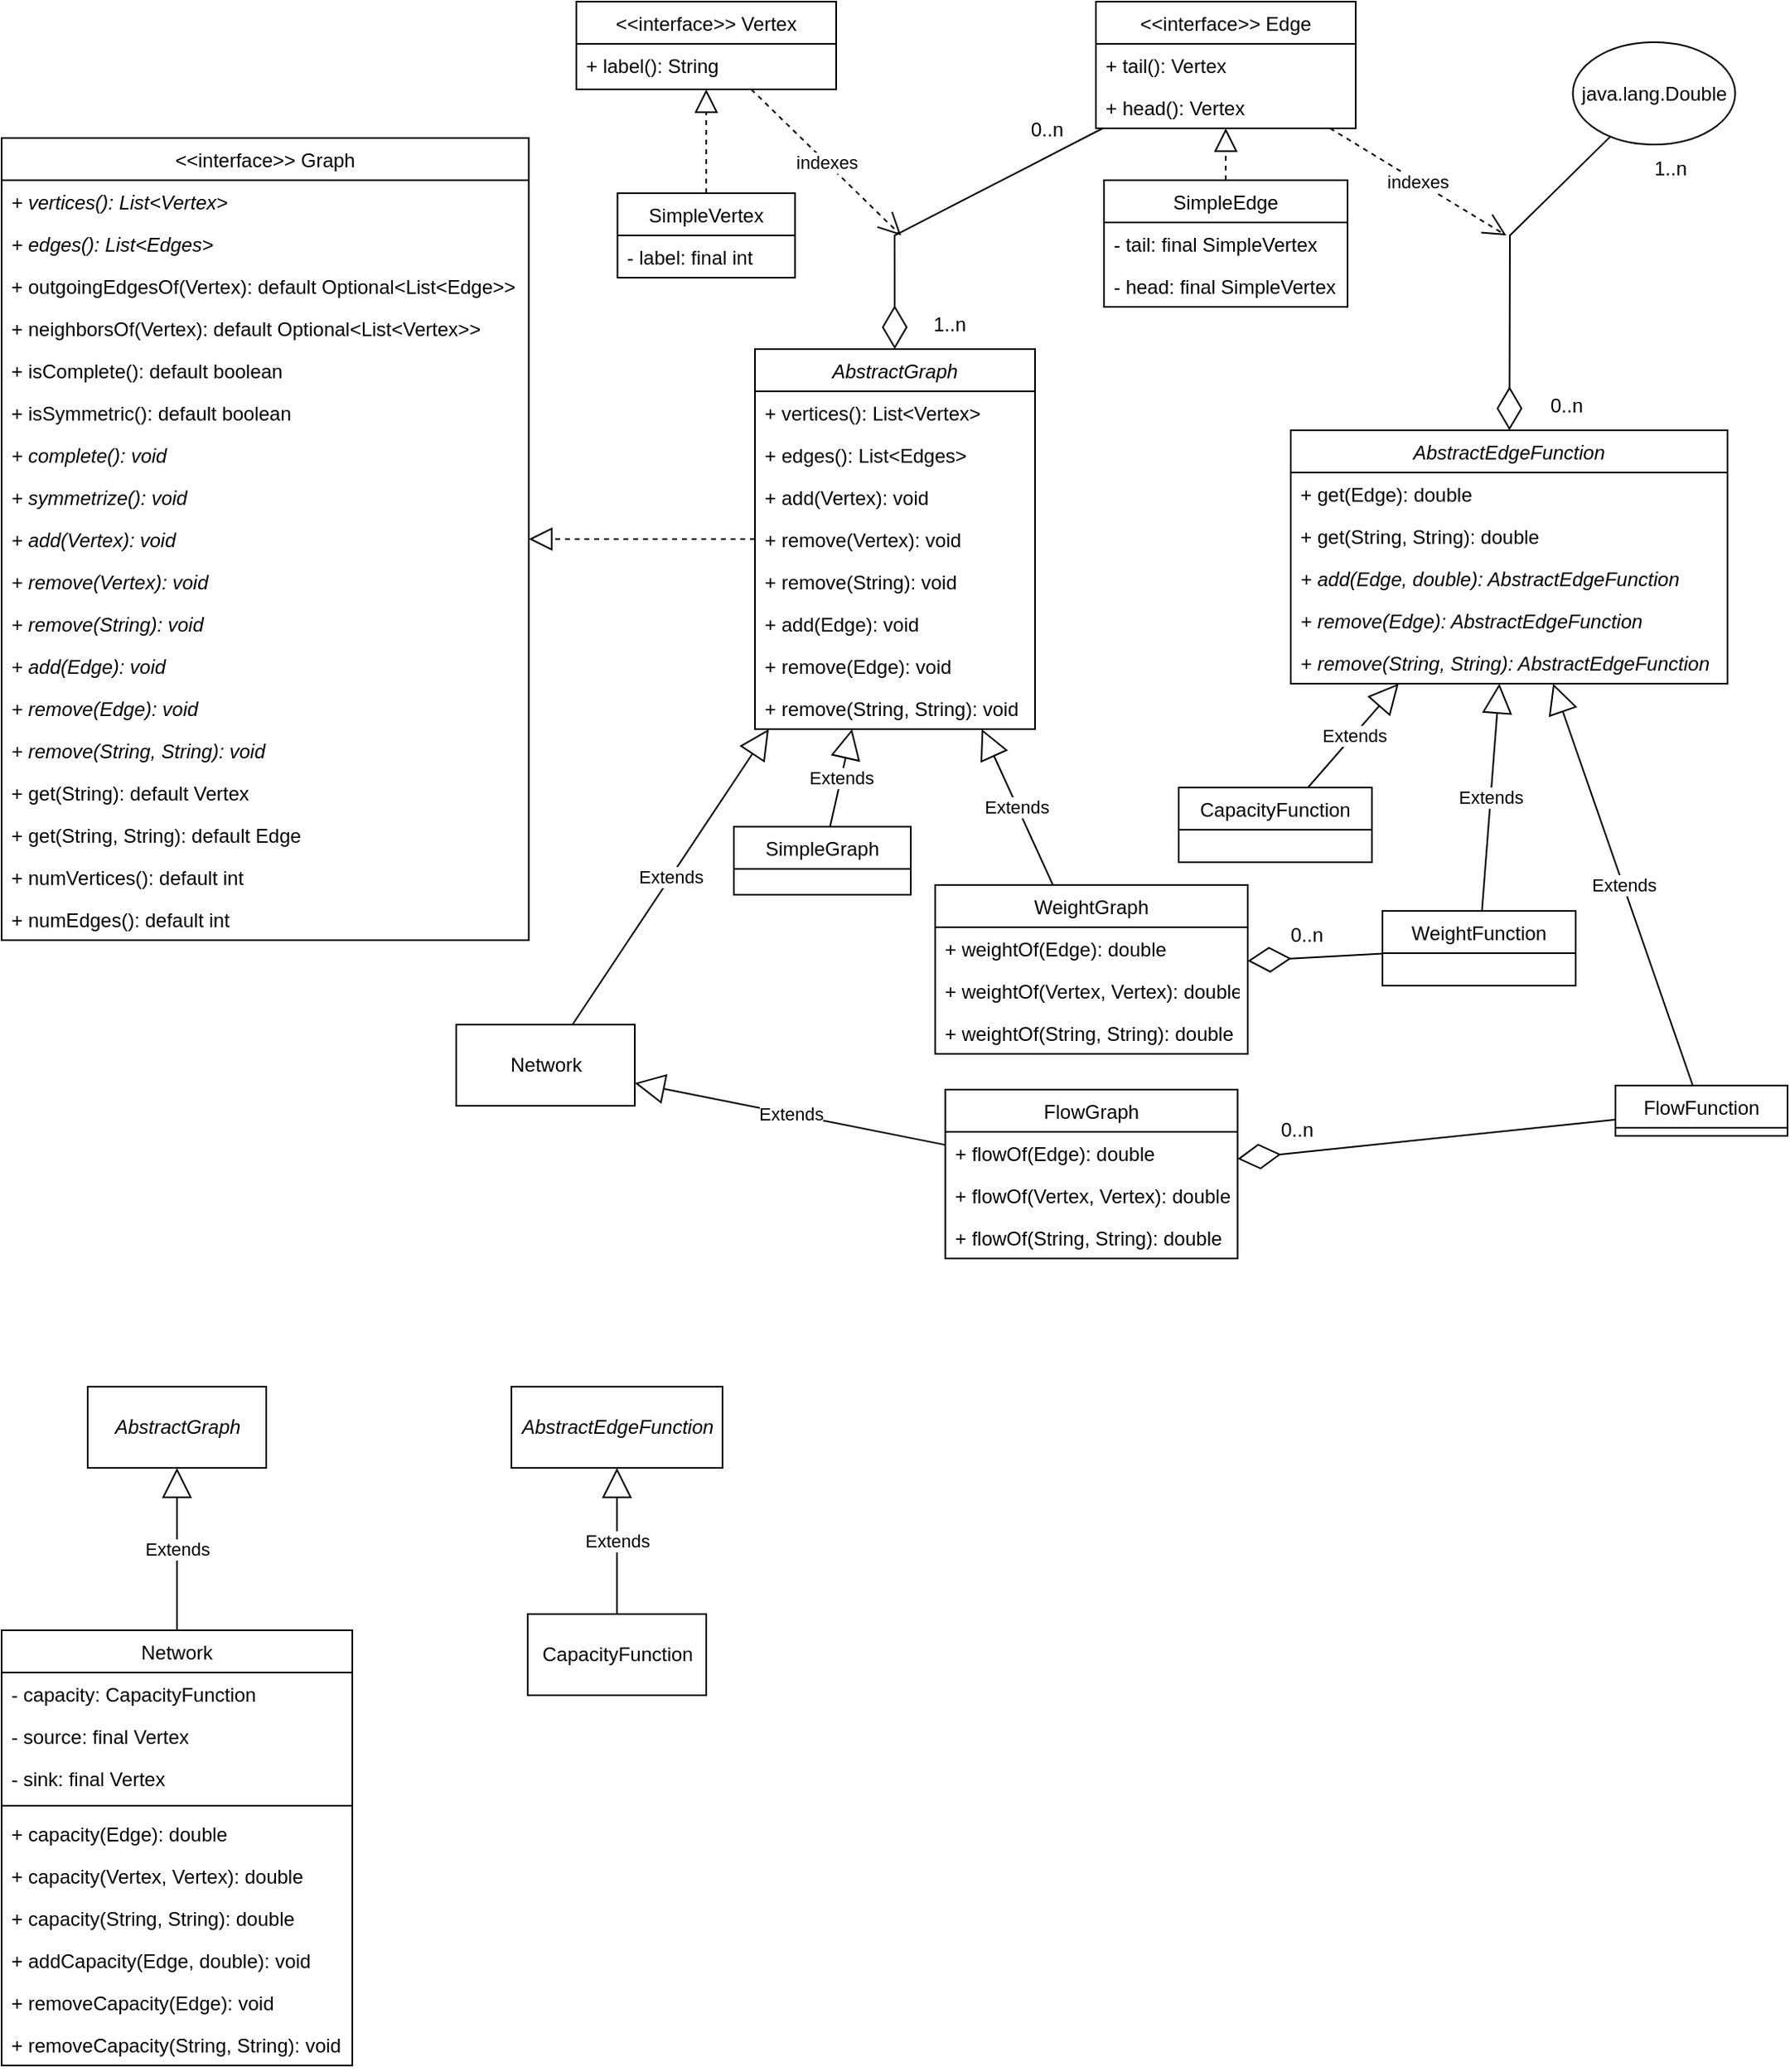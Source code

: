 <mxfile version="20.8.16" type="device"><diagram id="C5RBs43oDa-KdzZeNtuy" name="Page-1"><mxGraphModel dx="2603" dy="775" grid="1" gridSize="10" guides="1" tooltips="1" connect="1" arrows="1" fold="1" page="1" pageScale="1" pageWidth="1169" pageHeight="827" math="0" shadow="0"><root><mxCell id="WIyWlLk6GJQsqaUBKTNV-0"/><mxCell id="WIyWlLk6GJQsqaUBKTNV-1" parent="WIyWlLk6GJQsqaUBKTNV-0"/><mxCell id="zkfFHV4jXpPFQw0GAbJ--0" value="&lt;&lt;interface&gt;&gt; Vertex" style="swimlane;fontStyle=0;align=center;verticalAlign=top;childLayout=stackLayout;horizontal=1;startSize=26;horizontalStack=0;resizeParent=1;resizeLast=0;collapsible=1;marginBottom=0;rounded=0;shadow=0;strokeWidth=1;" parent="WIyWlLk6GJQsqaUBKTNV-1" vertex="1"><mxGeometry x="-776" y="27" width="160" height="54" as="geometry"><mxRectangle x="230" y="140" width="160" height="26" as="alternateBounds"/></mxGeometry></mxCell><mxCell id="kI13VqA86CW5CK7I-sA0-12" value="+ label(): String" style="text;strokeColor=none;fillColor=none;align=left;verticalAlign=top;spacingLeft=4;spacingRight=4;overflow=hidden;rotatable=0;points=[[0,0.5],[1,0.5]];portConstraint=eastwest;" parent="zkfFHV4jXpPFQw0GAbJ--0" vertex="1"><mxGeometry y="26" width="160" height="26" as="geometry"/></mxCell><mxCell id="hWi2M0GLFlT2AFj6wikc-2" value="&lt;&lt;interface&gt;&gt; Edge" style="swimlane;fontStyle=0;align=center;verticalAlign=top;childLayout=stackLayout;horizontal=1;startSize=26;horizontalStack=0;resizeParent=1;resizeLast=0;collapsible=1;marginBottom=0;rounded=0;shadow=0;strokeWidth=1;" parent="WIyWlLk6GJQsqaUBKTNV-1" vertex="1"><mxGeometry x="-456" y="27" width="160" height="78" as="geometry"><mxRectangle x="230" y="140" width="160" height="26" as="alternateBounds"/></mxGeometry></mxCell><mxCell id="hWi2M0GLFlT2AFj6wikc-13" value="indexes" style="endArrow=open;endSize=12;dashed=1;html=1;rounded=0;" parent="hWi2M0GLFlT2AFj6wikc-2" source="zkfFHV4jXpPFQw0GAbJ--0" edge="1"><mxGeometry width="160" relative="1" as="geometry"><mxPoint x="-270" y="150" as="sourcePoint"/><mxPoint x="-120" y="144" as="targetPoint"/></mxGeometry></mxCell><mxCell id="kI13VqA86CW5CK7I-sA0-2" value="+ tail(): Vertex" style="text;strokeColor=none;fillColor=none;align=left;verticalAlign=top;spacingLeft=4;spacingRight=4;overflow=hidden;rotatable=0;points=[[0,0.5],[1,0.5]];portConstraint=eastwest;" parent="hWi2M0GLFlT2AFj6wikc-2" vertex="1"><mxGeometry y="26" width="160" height="26" as="geometry"/></mxCell><mxCell id="kI13VqA86CW5CK7I-sA0-16" value="+ head(): Vertex" style="text;strokeColor=none;fillColor=none;align=left;verticalAlign=top;spacingLeft=4;spacingRight=4;overflow=hidden;rotatable=0;points=[[0,0.5],[1,0.5]];portConstraint=eastwest;" parent="hWi2M0GLFlT2AFj6wikc-2" vertex="1"><mxGeometry y="52" width="160" height="26" as="geometry"/></mxCell><mxCell id="hWi2M0GLFlT2AFj6wikc-8" value="&lt;&lt;interface&gt;&gt; Graph" style="swimlane;fontStyle=0;align=center;verticalAlign=top;childLayout=stackLayout;horizontal=1;startSize=26;horizontalStack=0;resizeParent=1;resizeLast=0;collapsible=1;marginBottom=0;rounded=0;shadow=0;strokeWidth=1;" parent="WIyWlLk6GJQsqaUBKTNV-1" vertex="1"><mxGeometry x="-1130" y="111" width="324.69" height="494" as="geometry"><mxRectangle x="230" y="140" width="160" height="26" as="alternateBounds"/></mxGeometry></mxCell><mxCell id="hWi2M0GLFlT2AFj6wikc-9" value="+ vertices(): List&lt;Vertex&gt;" style="text;strokeColor=none;fillColor=none;align=left;verticalAlign=top;spacingLeft=4;spacingRight=4;overflow=hidden;rotatable=0;points=[[0,0.5],[1,0.5]];portConstraint=eastwest;fontStyle=2" parent="hWi2M0GLFlT2AFj6wikc-8" vertex="1"><mxGeometry y="26" width="324.69" height="26" as="geometry"/></mxCell><mxCell id="hWi2M0GLFlT2AFj6wikc-10" value="+ edges(): List&lt;Edges&gt;" style="text;strokeColor=none;fillColor=none;align=left;verticalAlign=top;spacingLeft=4;spacingRight=4;overflow=hidden;rotatable=0;points=[[0,0.5],[1,0.5]];portConstraint=eastwest;fontStyle=2" parent="hWi2M0GLFlT2AFj6wikc-8" vertex="1"><mxGeometry y="52" width="324.69" height="26" as="geometry"/></mxCell><mxCell id="hWi2M0GLFlT2AFj6wikc-15" value="+ outgoingEdgesOf(Vertex): default Optional&lt;List&lt;Edge&gt;&gt;" style="text;strokeColor=none;fillColor=none;align=left;verticalAlign=top;spacingLeft=4;spacingRight=4;overflow=hidden;rotatable=0;points=[[0,0.5],[1,0.5]];portConstraint=eastwest;" parent="hWi2M0GLFlT2AFj6wikc-8" vertex="1"><mxGeometry y="78" width="324.69" height="26" as="geometry"/></mxCell><mxCell id="hWi2M0GLFlT2AFj6wikc-16" value="+ neighborsOf(Vertex): default Optional&lt;List&lt;Vertex&gt;&gt;" style="text;strokeColor=none;fillColor=none;align=left;verticalAlign=top;spacingLeft=4;spacingRight=4;overflow=hidden;rotatable=0;points=[[0,0.5],[1,0.5]];portConstraint=eastwest;" parent="hWi2M0GLFlT2AFj6wikc-8" vertex="1"><mxGeometry y="104" width="324.69" height="26" as="geometry"/></mxCell><mxCell id="hWi2M0GLFlT2AFj6wikc-24" value="+ isComplete(): default boolean" style="text;strokeColor=none;fillColor=none;align=left;verticalAlign=top;spacingLeft=4;spacingRight=4;overflow=hidden;rotatable=0;points=[[0,0.5],[1,0.5]];portConstraint=eastwest;" parent="hWi2M0GLFlT2AFj6wikc-8" vertex="1"><mxGeometry y="130" width="324.69" height="26" as="geometry"/></mxCell><mxCell id="tO-_rC8kdBEhRHicQXPA-21" value="+ isSymmetric(): default boolean" style="text;strokeColor=none;fillColor=none;align=left;verticalAlign=top;spacingLeft=4;spacingRight=4;overflow=hidden;rotatable=0;points=[[0,0.5],[1,0.5]];portConstraint=eastwest;" parent="hWi2M0GLFlT2AFj6wikc-8" vertex="1"><mxGeometry y="156" width="324.69" height="26" as="geometry"/></mxCell><mxCell id="hWi2M0GLFlT2AFj6wikc-23" value="+ complete(): void" style="text;strokeColor=none;fillColor=none;align=left;verticalAlign=top;spacingLeft=4;spacingRight=4;overflow=hidden;rotatable=0;points=[[0,0.5],[1,0.5]];portConstraint=eastwest;fontStyle=2" parent="hWi2M0GLFlT2AFj6wikc-8" vertex="1"><mxGeometry y="182" width="324.69" height="26" as="geometry"/></mxCell><mxCell id="tO-_rC8kdBEhRHicQXPA-22" value="+ symmetrize(): void" style="text;strokeColor=none;fillColor=none;align=left;verticalAlign=top;spacingLeft=4;spacingRight=4;overflow=hidden;rotatable=0;points=[[0,0.5],[1,0.5]];portConstraint=eastwest;fontStyle=2" parent="hWi2M0GLFlT2AFj6wikc-8" vertex="1"><mxGeometry y="208" width="324.69" height="26" as="geometry"/></mxCell><mxCell id="hWi2M0GLFlT2AFj6wikc-37" value="+ add(Vertex): void" style="text;strokeColor=none;fillColor=none;align=left;verticalAlign=top;spacingLeft=4;spacingRight=4;overflow=hidden;rotatable=0;points=[[0,0.5],[1,0.5]];portConstraint=eastwest;fontStyle=2" parent="hWi2M0GLFlT2AFj6wikc-8" vertex="1"><mxGeometry y="234" width="324.69" height="26" as="geometry"/></mxCell><mxCell id="hWi2M0GLFlT2AFj6wikc-39" value="+ remove(Vertex): void" style="text;strokeColor=none;fillColor=none;align=left;verticalAlign=top;spacingLeft=4;spacingRight=4;overflow=hidden;rotatable=0;points=[[0,0.5],[1,0.5]];portConstraint=eastwest;fontStyle=2" parent="hWi2M0GLFlT2AFj6wikc-8" vertex="1"><mxGeometry y="260" width="324.69" height="26" as="geometry"/></mxCell><mxCell id="kI13VqA86CW5CK7I-sA0-39" value="+ remove(String): void" style="text;strokeColor=none;fillColor=none;align=left;verticalAlign=top;spacingLeft=4;spacingRight=4;overflow=hidden;rotatable=0;points=[[0,0.5],[1,0.5]];portConstraint=eastwest;fontStyle=2" parent="hWi2M0GLFlT2AFj6wikc-8" vertex="1"><mxGeometry y="286" width="324.69" height="26" as="geometry"/></mxCell><mxCell id="hWi2M0GLFlT2AFj6wikc-38" value="+ add(Edge): void" style="text;strokeColor=none;fillColor=none;align=left;verticalAlign=top;spacingLeft=4;spacingRight=4;overflow=hidden;rotatable=0;points=[[0,0.5],[1,0.5]];portConstraint=eastwest;fontStyle=2" parent="hWi2M0GLFlT2AFj6wikc-8" vertex="1"><mxGeometry y="312" width="324.69" height="26" as="geometry"/></mxCell><mxCell id="hWi2M0GLFlT2AFj6wikc-51" value="+ remove(Edge): void" style="text;strokeColor=none;fillColor=none;align=left;verticalAlign=top;spacingLeft=4;spacingRight=4;overflow=hidden;rotatable=0;points=[[0,0.5],[1,0.5]];portConstraint=eastwest;fontStyle=2" parent="hWi2M0GLFlT2AFj6wikc-8" vertex="1"><mxGeometry y="338" width="324.69" height="26" as="geometry"/></mxCell><mxCell id="yAFqWrJd3EjlcC_c0QR1-1" value="+ remove(String, String): void" style="text;strokeColor=none;fillColor=none;align=left;verticalAlign=top;spacingLeft=4;spacingRight=4;overflow=hidden;rotatable=0;points=[[0,0.5],[1,0.5]];portConstraint=eastwest;fontStyle=2" parent="hWi2M0GLFlT2AFj6wikc-8" vertex="1"><mxGeometry y="364" width="324.69" height="26" as="geometry"/></mxCell><mxCell id="kI13VqA86CW5CK7I-sA0-48" value="+ get(String): default Vertex" style="text;strokeColor=none;fillColor=none;align=left;verticalAlign=top;spacingLeft=4;spacingRight=4;overflow=hidden;rotatable=0;points=[[0,0.5],[1,0.5]];portConstraint=eastwest;" parent="hWi2M0GLFlT2AFj6wikc-8" vertex="1"><mxGeometry y="390" width="324.69" height="26" as="geometry"/></mxCell><mxCell id="kI13VqA86CW5CK7I-sA0-49" value="+ get(String, String): default Edge" style="text;strokeColor=none;fillColor=none;align=left;verticalAlign=top;spacingLeft=4;spacingRight=4;overflow=hidden;rotatable=0;points=[[0,0.5],[1,0.5]];portConstraint=eastwest;" parent="hWi2M0GLFlT2AFj6wikc-8" vertex="1"><mxGeometry y="416" width="324.69" height="26" as="geometry"/></mxCell><mxCell id="9sipqG7vKDuGbPNpbJb6-0" value="+ numVertices(): default int" style="text;strokeColor=none;fillColor=none;align=left;verticalAlign=top;spacingLeft=4;spacingRight=4;overflow=hidden;rotatable=0;points=[[0,0.5],[1,0.5]];portConstraint=eastwest;" parent="hWi2M0GLFlT2AFj6wikc-8" vertex="1"><mxGeometry y="442" width="324.69" height="26" as="geometry"/></mxCell><mxCell id="9sipqG7vKDuGbPNpbJb6-1" value="+ numEdges(): default int" style="text;strokeColor=none;fillColor=none;align=left;verticalAlign=top;spacingLeft=4;spacingRight=4;overflow=hidden;rotatable=0;points=[[0,0.5],[1,0.5]];portConstraint=eastwest;" parent="hWi2M0GLFlT2AFj6wikc-8" vertex="1"><mxGeometry y="468" width="324.69" height="26" as="geometry"/></mxCell><mxCell id="hWi2M0GLFlT2AFj6wikc-14" value="0..n" style="text;html=1;strokeColor=none;fillColor=none;align=center;verticalAlign=middle;whiteSpace=wrap;rounded=0;" parent="WIyWlLk6GJQsqaUBKTNV-1" vertex="1"><mxGeometry x="-516" y="91" width="60" height="30" as="geometry"/></mxCell><mxCell id="hWi2M0GLFlT2AFj6wikc-17" value="WeightGraph" style="swimlane;fontStyle=0;align=center;verticalAlign=top;childLayout=stackLayout;horizontal=1;startSize=26;horizontalStack=0;resizeParent=1;resizeLast=0;collapsible=1;marginBottom=0;rounded=0;shadow=0;strokeWidth=1;" parent="WIyWlLk6GJQsqaUBKTNV-1" vertex="1"><mxGeometry x="-555" y="571.0" width="192.5" height="104" as="geometry"><mxRectangle x="230" y="140" width="160" height="26" as="alternateBounds"/></mxGeometry></mxCell><mxCell id="9EwO6di_V-0iGWa1e_iq-3" value="+ weightOf(Edge): double" style="text;strokeColor=none;fillColor=none;align=left;verticalAlign=top;spacingLeft=4;spacingRight=4;overflow=hidden;rotatable=0;points=[[0,0.5],[1,0.5]];portConstraint=eastwest;" parent="hWi2M0GLFlT2AFj6wikc-17" vertex="1"><mxGeometry y="26" width="192.5" height="26" as="geometry"/></mxCell><mxCell id="hWi2M0GLFlT2AFj6wikc-55" value="+ weightOf(Vertex, Vertex): double" style="text;strokeColor=none;fillColor=none;align=left;verticalAlign=top;spacingLeft=4;spacingRight=4;overflow=hidden;rotatable=0;points=[[0,0.5],[1,0.5]];portConstraint=eastwest;" parent="hWi2M0GLFlT2AFj6wikc-17" vertex="1"><mxGeometry y="52" width="192.5" height="26" as="geometry"/></mxCell><mxCell id="kI13VqA86CW5CK7I-sA0-38" value="+ weightOf(String, String): double" style="text;strokeColor=none;fillColor=none;align=left;verticalAlign=top;spacingLeft=4;spacingRight=4;overflow=hidden;rotatable=0;points=[[0,0.5],[1,0.5]];portConstraint=eastwest;" parent="hWi2M0GLFlT2AFj6wikc-17" vertex="1"><mxGeometry y="78" width="192.5" height="26" as="geometry"/></mxCell><mxCell id="hWi2M0GLFlT2AFj6wikc-26" value="Extends" style="endArrow=block;endSize=16;endFill=0;html=1;rounded=0;" parent="WIyWlLk6GJQsqaUBKTNV-1" source="hWi2M0GLFlT2AFj6wikc-17" target="kI13VqA86CW5CK7I-sA0-23" edge="1"><mxGeometry width="160" relative="1" as="geometry"><mxPoint x="-585" y="418.5" as="sourcePoint"/><mxPoint x="-425" y="418.5" as="targetPoint"/></mxGeometry></mxCell><mxCell id="hWi2M0GLFlT2AFj6wikc-62" value="FlowGraph" style="swimlane;fontStyle=0;align=center;verticalAlign=top;childLayout=stackLayout;horizontal=1;startSize=26;horizontalStack=0;resizeParent=1;resizeLast=0;collapsible=1;marginBottom=0;rounded=0;shadow=0;strokeWidth=1;" parent="WIyWlLk6GJQsqaUBKTNV-1" vertex="1"><mxGeometry x="-548.75" y="697" width="180" height="104" as="geometry"><mxRectangle x="230" y="140" width="160" height="26" as="alternateBounds"/></mxGeometry></mxCell><mxCell id="hWi2M0GLFlT2AFj6wikc-63" value="+ flowOf(Edge): double" style="text;strokeColor=none;fillColor=none;align=left;verticalAlign=top;spacingLeft=4;spacingRight=4;overflow=hidden;rotatable=0;points=[[0,0.5],[1,0.5]];portConstraint=eastwest;" parent="hWi2M0GLFlT2AFj6wikc-62" vertex="1"><mxGeometry y="26" width="180" height="26" as="geometry"/></mxCell><mxCell id="9EwO6di_V-0iGWa1e_iq-4" value="+ flowOf(Vertex, Vertex): double" style="text;strokeColor=none;fillColor=none;align=left;verticalAlign=top;spacingLeft=4;spacingRight=4;overflow=hidden;rotatable=0;points=[[0,0.5],[1,0.5]];portConstraint=eastwest;" parent="hWi2M0GLFlT2AFj6wikc-62" vertex="1"><mxGeometry y="52" width="180" height="26" as="geometry"/></mxCell><mxCell id="kI13VqA86CW5CK7I-sA0-41" value="+ flowOf(String, String): double" style="text;strokeColor=none;fillColor=none;align=left;verticalAlign=top;spacingLeft=4;spacingRight=4;overflow=hidden;rotatable=0;points=[[0,0.5],[1,0.5]];portConstraint=eastwest;" parent="hWi2M0GLFlT2AFj6wikc-62" vertex="1"><mxGeometry y="78" width="180" height="26" as="geometry"/></mxCell><mxCell id="hWi2M0GLFlT2AFj6wikc-64" value="Extends" style="endArrow=block;endSize=16;endFill=0;html=1;rounded=0;" parent="WIyWlLk6GJQsqaUBKTNV-1" source="hWi2M0GLFlT2AFj6wikc-62" target="98jVWttN55zkW6cCKuhz-19" edge="1"><mxGeometry width="160" relative="1" as="geometry"><mxPoint x="-585" y="535.5" as="sourcePoint"/><mxPoint x="-721" y="729.693" as="targetPoint"/></mxGeometry></mxCell><mxCell id="tO-_rC8kdBEhRHicQXPA-2" value="WeightFunction" style="swimlane;fontStyle=0;align=center;verticalAlign=top;childLayout=stackLayout;horizontal=1;startSize=26;horizontalStack=0;resizeParent=1;resizeLast=0;collapsible=1;marginBottom=0;rounded=0;shadow=0;strokeWidth=1;" parent="WIyWlLk6GJQsqaUBKTNV-1" vertex="1"><mxGeometry x="-279.5" y="587.0" width="119" height="46" as="geometry"><mxRectangle x="230" y="140" width="160" height="26" as="alternateBounds"/></mxGeometry></mxCell><mxCell id="tO-_rC8kdBEhRHicQXPA-4" value="FlowFunction" style="swimlane;fontStyle=0;align=center;verticalAlign=top;childLayout=stackLayout;horizontal=1;startSize=26;horizontalStack=0;resizeParent=1;resizeLast=0;collapsible=1;marginBottom=0;rounded=0;shadow=0;strokeWidth=1;" parent="WIyWlLk6GJQsqaUBKTNV-1" vertex="1"><mxGeometry x="-136" y="694.5" width="106" height="31" as="geometry"><mxRectangle x="230" y="140" width="160" height="26" as="alternateBounds"/></mxGeometry></mxCell><mxCell id="tO-_rC8kdBEhRHicQXPA-8" value="java.lang.Double" style="ellipse;whiteSpace=wrap;html=1;" parent="WIyWlLk6GJQsqaUBKTNV-1" vertex="1"><mxGeometry x="-162.25" y="52" width="100" height="63" as="geometry"/></mxCell><mxCell id="tO-_rC8kdBEhRHicQXPA-9" value="AbstractEdgeFunction" style="swimlane;fontStyle=2;align=center;verticalAlign=top;childLayout=stackLayout;horizontal=1;startSize=26;horizontalStack=0;resizeParent=1;resizeLast=0;collapsible=1;marginBottom=0;rounded=0;shadow=0;strokeWidth=1;" parent="WIyWlLk6GJQsqaUBKTNV-1" vertex="1"><mxGeometry x="-336" y="291" width="269" height="156" as="geometry"><mxRectangle x="660" y="360.5" width="160" height="26" as="alternateBounds"/></mxGeometry></mxCell><mxCell id="tO-_rC8kdBEhRHicQXPA-10" value="+ get(Edge): double" style="text;strokeColor=none;fillColor=none;align=left;verticalAlign=top;spacingLeft=4;spacingRight=4;overflow=hidden;rotatable=0;points=[[0,0.5],[1,0.5]];portConstraint=eastwest;" parent="tO-_rC8kdBEhRHicQXPA-9" vertex="1"><mxGeometry y="26" width="269" height="26" as="geometry"/></mxCell><mxCell id="tO-_rC8kdBEhRHicQXPA-16" value="+ get(String, String): double" style="text;strokeColor=none;fillColor=none;align=left;verticalAlign=top;spacingLeft=4;spacingRight=4;overflow=hidden;rotatable=0;points=[[0,0.5],[1,0.5]];portConstraint=eastwest;" parent="tO-_rC8kdBEhRHicQXPA-9" vertex="1"><mxGeometry y="52" width="269" height="26" as="geometry"/></mxCell><mxCell id="tO-_rC8kdBEhRHicQXPA-17" value="+ add(Edge, double): AbstractEdgeFunction" style="text;strokeColor=none;fillColor=none;align=left;verticalAlign=top;spacingLeft=4;spacingRight=4;overflow=hidden;rotatable=0;points=[[0,0.5],[1,0.5]];portConstraint=eastwest;fontStyle=2" parent="tO-_rC8kdBEhRHicQXPA-9" vertex="1"><mxGeometry y="78" width="269" height="26" as="geometry"/></mxCell><mxCell id="kI13VqA86CW5CK7I-sA0-50" value="+ remove(Edge): AbstractEdgeFunction" style="text;strokeColor=none;fillColor=none;align=left;verticalAlign=top;spacingLeft=4;spacingRight=4;overflow=hidden;rotatable=0;points=[[0,0.5],[1,0.5]];portConstraint=eastwest;fontStyle=2" parent="tO-_rC8kdBEhRHicQXPA-9" vertex="1"><mxGeometry y="104" width="269" height="26" as="geometry"/></mxCell><mxCell id="tO-_rC8kdBEhRHicQXPA-18" value="+ remove(String, String): AbstractEdgeFunction" style="text;strokeColor=none;fillColor=none;align=left;verticalAlign=top;spacingLeft=4;spacingRight=4;overflow=hidden;rotatable=0;points=[[0,0.5],[1,0.5]];portConstraint=eastwest;fontStyle=2" parent="tO-_rC8kdBEhRHicQXPA-9" vertex="1"><mxGeometry y="130" width="269" height="26" as="geometry"/></mxCell><mxCell id="tO-_rC8kdBEhRHicQXPA-11" value="Extends" style="endArrow=block;endSize=16;endFill=0;html=1;rounded=0;" parent="WIyWlLk6GJQsqaUBKTNV-1" source="tO-_rC8kdBEhRHicQXPA-2" target="tO-_rC8kdBEhRHicQXPA-9" edge="1"><mxGeometry width="160" relative="1" as="geometry"><mxPoint x="-585" y="569.5" as="sourcePoint"/><mxPoint x="-585" y="499.5" as="targetPoint"/></mxGeometry></mxCell><mxCell id="tO-_rC8kdBEhRHicQXPA-12" value="Extends" style="endArrow=block;endSize=16;endFill=0;html=1;rounded=0;" parent="WIyWlLk6GJQsqaUBKTNV-1" source="tO-_rC8kdBEhRHicQXPA-4" target="tO-_rC8kdBEhRHicQXPA-9" edge="1"><mxGeometry width="160" relative="1" as="geometry"><mxPoint x="-77.857" y="295.5" as="sourcePoint"/><mxPoint x="67.857" y="210.5" as="targetPoint"/></mxGeometry></mxCell><mxCell id="tO-_rC8kdBEhRHicQXPA-14" value="indexes" style="endArrow=open;endSize=12;dashed=1;html=1;rounded=0;" parent="WIyWlLk6GJQsqaUBKTNV-1" source="hWi2M0GLFlT2AFj6wikc-2" edge="1"><mxGeometry width="160" relative="1" as="geometry"><mxPoint x="-771.353" y="105.5" as="sourcePoint"/><mxPoint x="-203.25" y="171" as="targetPoint"/></mxGeometry></mxCell><mxCell id="tO-_rC8kdBEhRHicQXPA-15" value="1..n" style="text;html=1;strokeColor=none;fillColor=none;align=center;verticalAlign=middle;whiteSpace=wrap;rounded=0;" parent="WIyWlLk6GJQsqaUBKTNV-1" vertex="1"><mxGeometry x="-132.25" y="115" width="60" height="30" as="geometry"/></mxCell><mxCell id="tO-_rC8kdBEhRHicQXPA-19" value="" style="endArrow=diamondThin;endFill=0;endSize=24;html=1;rounded=0;" parent="WIyWlLk6GJQsqaUBKTNV-1" source="tO-_rC8kdBEhRHicQXPA-2" target="hWi2M0GLFlT2AFj6wikc-17" edge="1"><mxGeometry width="160" relative="1" as="geometry"><mxPoint x="-355" y="533.5" as="sourcePoint"/><mxPoint x="-335" y="14.255" as="targetPoint"/></mxGeometry></mxCell><mxCell id="tO-_rC8kdBEhRHicQXPA-20" value="" style="endArrow=diamondThin;endFill=0;endSize=24;html=1;rounded=0;" parent="WIyWlLk6GJQsqaUBKTNV-1" source="tO-_rC8kdBEhRHicQXPA-4" target="hWi2M0GLFlT2AFj6wikc-62" edge="1"><mxGeometry width="160" relative="1" as="geometry"><mxPoint x="-235" y="549.18" as="sourcePoint"/><mxPoint x="-460" y="549.18" as="targetPoint"/></mxGeometry></mxCell><mxCell id="kI13VqA86CW5CK7I-sA0-0" value="SimpleVertex" style="swimlane;fontStyle=0;align=center;verticalAlign=top;childLayout=stackLayout;horizontal=1;startSize=26;horizontalStack=0;resizeParent=1;resizeLast=0;collapsible=1;marginBottom=0;rounded=0;shadow=0;strokeWidth=1;" parent="WIyWlLk6GJQsqaUBKTNV-1" vertex="1"><mxGeometry x="-750.69" y="145" width="109.38" height="52" as="geometry"><mxRectangle x="230" y="140" width="160" height="26" as="alternateBounds"/></mxGeometry></mxCell><mxCell id="kI13VqA86CW5CK7I-sA0-19" value="- label: final int" style="text;strokeColor=none;fillColor=none;align=left;verticalAlign=top;spacingLeft=4;spacingRight=4;overflow=hidden;rotatable=0;points=[[0,0.5],[1,0.5]];portConstraint=eastwest;" parent="kI13VqA86CW5CK7I-sA0-0" vertex="1"><mxGeometry y="26" width="109.38" height="26" as="geometry"/></mxCell><mxCell id="kI13VqA86CW5CK7I-sA0-10" value="SimpleEdge" style="swimlane;fontStyle=0;align=center;verticalAlign=top;childLayout=stackLayout;horizontal=1;startSize=26;horizontalStack=0;resizeParent=1;resizeLast=0;collapsible=1;marginBottom=0;rounded=0;shadow=0;strokeWidth=1;" parent="WIyWlLk6GJQsqaUBKTNV-1" vertex="1"><mxGeometry x="-451" y="137" width="150" height="78" as="geometry"><mxRectangle x="230" y="140" width="160" height="26" as="alternateBounds"/></mxGeometry></mxCell><mxCell id="kI13VqA86CW5CK7I-sA0-21" value="- tail: final SimpleVertex" style="text;strokeColor=none;fillColor=none;align=left;verticalAlign=top;spacingLeft=4;spacingRight=4;overflow=hidden;rotatable=0;points=[[0,0.5],[1,0.5]];portConstraint=eastwest;" parent="kI13VqA86CW5CK7I-sA0-10" vertex="1"><mxGeometry y="26" width="150" height="26" as="geometry"/></mxCell><mxCell id="kI13VqA86CW5CK7I-sA0-22" value="- head: final SimpleVertex" style="text;strokeColor=none;fillColor=none;align=left;verticalAlign=top;spacingLeft=4;spacingRight=4;overflow=hidden;rotatable=0;points=[[0,0.5],[1,0.5]];portConstraint=eastwest;" parent="kI13VqA86CW5CK7I-sA0-10" vertex="1"><mxGeometry y="52" width="150" height="26" as="geometry"/></mxCell><mxCell id="kI13VqA86CW5CK7I-sA0-18" value="" style="endArrow=block;dashed=1;endFill=0;endSize=12;html=1;rounded=0;" parent="WIyWlLk6GJQsqaUBKTNV-1" source="kI13VqA86CW5CK7I-sA0-0" target="zkfFHV4jXpPFQw0GAbJ--0" edge="1"><mxGeometry width="160" relative="1" as="geometry"><mxPoint x="-386" y="175" as="sourcePoint"/><mxPoint x="-336" y="175" as="targetPoint"/></mxGeometry></mxCell><mxCell id="kI13VqA86CW5CK7I-sA0-20" value="" style="endArrow=block;dashed=1;endFill=0;endSize=12;html=1;rounded=0;" parent="WIyWlLk6GJQsqaUBKTNV-1" source="kI13VqA86CW5CK7I-sA0-10" target="hWi2M0GLFlT2AFj6wikc-2" edge="1"><mxGeometry width="160" relative="1" as="geometry"><mxPoint x="-812.25" y="155" as="sourcePoint"/><mxPoint x="-812.25" y="91" as="targetPoint"/></mxGeometry></mxCell><mxCell id="kI13VqA86CW5CK7I-sA0-23" value="AbstractGraph" style="swimlane;fontStyle=2;align=center;verticalAlign=top;childLayout=stackLayout;horizontal=1;startSize=26;horizontalStack=0;resizeParent=1;resizeLast=0;collapsible=1;marginBottom=0;rounded=0;shadow=0;strokeWidth=1;" parent="WIyWlLk6GJQsqaUBKTNV-1" vertex="1"><mxGeometry x="-666" y="241" width="172.5" height="234" as="geometry"><mxRectangle x="230" y="140" width="160" height="26" as="alternateBounds"/></mxGeometry></mxCell><mxCell id="kI13VqA86CW5CK7I-sA0-24" value="+ vertices(): List&lt;Vertex&gt;" style="text;strokeColor=none;fillColor=none;align=left;verticalAlign=top;spacingLeft=4;spacingRight=4;overflow=hidden;rotatable=0;points=[[0,0.5],[1,0.5]];portConstraint=eastwest;" parent="kI13VqA86CW5CK7I-sA0-23" vertex="1"><mxGeometry y="26" width="172.5" height="26" as="geometry"/></mxCell><mxCell id="kI13VqA86CW5CK7I-sA0-25" value="+ edges(): List&lt;Edges&gt;" style="text;strokeColor=none;fillColor=none;align=left;verticalAlign=top;spacingLeft=4;spacingRight=4;overflow=hidden;rotatable=0;points=[[0,0.5],[1,0.5]];portConstraint=eastwest;" parent="kI13VqA86CW5CK7I-sA0-23" vertex="1"><mxGeometry y="52" width="172.5" height="26" as="geometry"/></mxCell><mxCell id="kI13VqA86CW5CK7I-sA0-32" value="+ add(Vertex): void" style="text;strokeColor=none;fillColor=none;align=left;verticalAlign=top;spacingLeft=4;spacingRight=4;overflow=hidden;rotatable=0;points=[[0,0.5],[1,0.5]];portConstraint=eastwest;fontStyle=0" parent="kI13VqA86CW5CK7I-sA0-23" vertex="1"><mxGeometry y="78" width="172.5" height="26" as="geometry"/></mxCell><mxCell id="kI13VqA86CW5CK7I-sA0-33" value="+ remove(Vertex): void" style="text;strokeColor=none;fillColor=none;align=left;verticalAlign=top;spacingLeft=4;spacingRight=4;overflow=hidden;rotatable=0;points=[[0,0.5],[1,0.5]];portConstraint=eastwest;" parent="kI13VqA86CW5CK7I-sA0-23" vertex="1"><mxGeometry y="104" width="172.5" height="26" as="geometry"/></mxCell><mxCell id="yAFqWrJd3EjlcC_c0QR1-0" value="+ remove(String): void" style="text;strokeColor=none;fillColor=none;align=left;verticalAlign=top;spacingLeft=4;spacingRight=4;overflow=hidden;rotatable=0;points=[[0,0.5],[1,0.5]];portConstraint=eastwest;fontStyle=0" parent="kI13VqA86CW5CK7I-sA0-23" vertex="1"><mxGeometry y="130" width="172.5" height="26" as="geometry"/></mxCell><mxCell id="kI13VqA86CW5CK7I-sA0-34" value="+ add(Edge): void" style="text;strokeColor=none;fillColor=none;align=left;verticalAlign=top;spacingLeft=4;spacingRight=4;overflow=hidden;rotatable=0;points=[[0,0.5],[1,0.5]];portConstraint=eastwest;" parent="kI13VqA86CW5CK7I-sA0-23" vertex="1"><mxGeometry y="156" width="172.5" height="26" as="geometry"/></mxCell><mxCell id="kI13VqA86CW5CK7I-sA0-35" value="+ remove(Edge): void" style="text;strokeColor=none;fillColor=none;align=left;verticalAlign=top;spacingLeft=4;spacingRight=4;overflow=hidden;rotatable=0;points=[[0,0.5],[1,0.5]];portConstraint=eastwest;" parent="kI13VqA86CW5CK7I-sA0-23" vertex="1"><mxGeometry y="182" width="172.5" height="26" as="geometry"/></mxCell><mxCell id="kI13VqA86CW5CK7I-sA0-40" value="+ remove(String, String): void" style="text;strokeColor=none;fillColor=none;align=left;verticalAlign=top;spacingLeft=4;spacingRight=4;overflow=hidden;rotatable=0;points=[[0,0.5],[1,0.5]];portConstraint=eastwest;" parent="kI13VqA86CW5CK7I-sA0-23" vertex="1"><mxGeometry y="208" width="172.5" height="26" as="geometry"/></mxCell><mxCell id="kI13VqA86CW5CK7I-sA0-36" value="" style="endArrow=block;dashed=1;endFill=0;endSize=12;html=1;rounded=0;" parent="WIyWlLk6GJQsqaUBKTNV-1" source="kI13VqA86CW5CK7I-sA0-23" target="hWi2M0GLFlT2AFj6wikc-8" edge="1"><mxGeometry width="160" relative="1" as="geometry"><mxPoint x="55" y="300" as="sourcePoint"/><mxPoint x="95" y="300" as="targetPoint"/></mxGeometry></mxCell><mxCell id="kI13VqA86CW5CK7I-sA0-42" value="SimpleGraph" style="swimlane;fontStyle=0;align=center;verticalAlign=top;childLayout=stackLayout;horizontal=1;startSize=26;horizontalStack=0;resizeParent=1;resizeLast=0;collapsible=1;marginBottom=0;rounded=0;shadow=0;strokeWidth=1;" parent="WIyWlLk6GJQsqaUBKTNV-1" vertex="1"><mxGeometry x="-679" y="535.18" width="109" height="41.82" as="geometry"><mxRectangle x="230" y="140" width="160" height="26" as="alternateBounds"/></mxGeometry></mxCell><mxCell id="kI13VqA86CW5CK7I-sA0-47" value="Extends" style="endArrow=block;endSize=16;endFill=0;html=1;rounded=0;" parent="WIyWlLk6GJQsqaUBKTNV-1" source="kI13VqA86CW5CK7I-sA0-42" target="kI13VqA86CW5CK7I-sA0-23" edge="1"><mxGeometry width="160" relative="1" as="geometry"><mxPoint x="-509.003" y="615" as="sourcePoint"/><mxPoint x="-534.241" y="519" as="targetPoint"/></mxGeometry></mxCell><mxCell id="kI13VqA86CW5CK7I-sA0-51" value="1..n" style="text;html=1;strokeColor=none;fillColor=none;align=center;verticalAlign=middle;whiteSpace=wrap;rounded=0;" parent="WIyWlLk6GJQsqaUBKTNV-1" vertex="1"><mxGeometry x="-576" y="211" width="60" height="30" as="geometry"/></mxCell><mxCell id="kI13VqA86CW5CK7I-sA0-52" value="0..n" style="text;html=1;strokeColor=none;fillColor=none;align=center;verticalAlign=middle;whiteSpace=wrap;rounded=0;" parent="WIyWlLk6GJQsqaUBKTNV-1" vertex="1"><mxGeometry x="-196" y="261" width="60" height="30" as="geometry"/></mxCell><mxCell id="kI13VqA86CW5CK7I-sA0-53" value="0..n" style="text;html=1;strokeColor=none;fillColor=none;align=center;verticalAlign=middle;whiteSpace=wrap;rounded=0;" parent="WIyWlLk6GJQsqaUBKTNV-1" vertex="1"><mxGeometry x="-356" y="587" width="60" height="30" as="geometry"/></mxCell><mxCell id="kI13VqA86CW5CK7I-sA0-54" value="0..n" style="text;html=1;strokeColor=none;fillColor=none;align=center;verticalAlign=middle;whiteSpace=wrap;rounded=0;" parent="WIyWlLk6GJQsqaUBKTNV-1" vertex="1"><mxGeometry x="-362.5" y="707" width="60" height="30" as="geometry"/></mxCell><mxCell id="1fdxj5a3ES0PWYVlYfeR-2" value="Extends" style="endArrow=block;endSize=16;endFill=0;html=1;rounded=0;" parent="WIyWlLk6GJQsqaUBKTNV-1" source="98jVWttN55zkW6cCKuhz-19" target="kI13VqA86CW5CK7I-sA0-23" edge="1"><mxGeometry width="160" relative="1" as="geometry"><mxPoint x="-761.362" y="627" as="sourcePoint"/><mxPoint x="-590.391" y="519" as="targetPoint"/></mxGeometry></mxCell><mxCell id="1fdxj5a3ES0PWYVlYfeR-7" value="CapacityFunction" style="swimlane;fontStyle=0;align=center;verticalAlign=top;childLayout=stackLayout;horizontal=1;startSize=26;horizontalStack=0;resizeParent=1;resizeLast=0;collapsible=1;marginBottom=0;rounded=0;shadow=0;strokeWidth=1;" parent="WIyWlLk6GJQsqaUBKTNV-1" vertex="1"><mxGeometry x="-405" y="511" width="119" height="46" as="geometry"><mxRectangle x="230" y="140" width="160" height="26" as="alternateBounds"/></mxGeometry></mxCell><mxCell id="1fdxj5a3ES0PWYVlYfeR-8" value="Extends" style="endArrow=block;endSize=16;endFill=0;html=1;rounded=0;" parent="WIyWlLk6GJQsqaUBKTNV-1" source="1fdxj5a3ES0PWYVlYfeR-7" target="tO-_rC8kdBEhRHicQXPA-9" edge="1"><mxGeometry width="160" relative="1" as="geometry"><mxPoint x="-188.132" y="625.18" as="sourcePoint"/><mxPoint x="-148.989" y="503" as="targetPoint"/></mxGeometry></mxCell><mxCell id="M9DYWWG9iwhMC74D0hTG-0" value="" style="endArrow=diamondThin;endFill=0;endSize=24;html=1;rounded=0;" parent="WIyWlLk6GJQsqaUBKTNV-1" source="tO-_rC8kdBEhRHicQXPA-8" target="tO-_rC8kdBEhRHicQXPA-9" edge="1"><mxGeometry width="160" relative="1" as="geometry"><mxPoint x="-126" y="755.501" as="sourcePoint"/><mxPoint x="-358.75" y="779.659" as="targetPoint"/><Array as="points"><mxPoint x="-201" y="171"/></Array></mxGeometry></mxCell><mxCell id="M9DYWWG9iwhMC74D0hTG-1" value="" style="endArrow=diamondThin;endFill=0;endSize=24;html=1;rounded=0;" parent="WIyWlLk6GJQsqaUBKTNV-1" source="hWi2M0GLFlT2AFj6wikc-2" target="kI13VqA86CW5CK7I-sA0-23" edge="1"><mxGeometry width="160" relative="1" as="geometry"><mxPoint x="-126" y="755.501" as="sourcePoint"/><mxPoint x="-358.75" y="779.659" as="targetPoint"/><Array as="points"><mxPoint x="-580" y="171"/></Array></mxGeometry></mxCell><mxCell id="98jVWttN55zkW6cCKuhz-0" value="Network" style="swimlane;fontStyle=0;align=center;verticalAlign=top;childLayout=stackLayout;horizontal=1;startSize=26;horizontalStack=0;resizeParent=1;resizeLast=0;collapsible=1;marginBottom=0;rounded=0;shadow=0;strokeWidth=1;" vertex="1" parent="WIyWlLk6GJQsqaUBKTNV-1"><mxGeometry x="-1130" y="1030" width="216" height="268" as="geometry"><mxRectangle x="230" y="140" width="160" height="26" as="alternateBounds"/></mxGeometry></mxCell><mxCell id="98jVWttN55zkW6cCKuhz-1" value="- capacity: CapacityFunction" style="text;strokeColor=none;fillColor=none;align=left;verticalAlign=top;spacingLeft=4;spacingRight=4;overflow=hidden;rotatable=0;points=[[0,0.5],[1,0.5]];portConstraint=eastwest;" vertex="1" parent="98jVWttN55zkW6cCKuhz-0"><mxGeometry y="26" width="216" height="26" as="geometry"/></mxCell><mxCell id="98jVWttN55zkW6cCKuhz-2" value="- source: final Vertex" style="text;strokeColor=none;fillColor=none;align=left;verticalAlign=top;spacingLeft=4;spacingRight=4;overflow=hidden;rotatable=0;points=[[0,0.5],[1,0.5]];portConstraint=eastwest;" vertex="1" parent="98jVWttN55zkW6cCKuhz-0"><mxGeometry y="52" width="216" height="26" as="geometry"/></mxCell><mxCell id="98jVWttN55zkW6cCKuhz-3" value="- sink: final Vertex" style="text;strokeColor=none;fillColor=none;align=left;verticalAlign=top;spacingLeft=4;spacingRight=4;overflow=hidden;rotatable=0;points=[[0,0.5],[1,0.5]];portConstraint=eastwest;" vertex="1" parent="98jVWttN55zkW6cCKuhz-0"><mxGeometry y="78" width="216" height="26" as="geometry"/></mxCell><mxCell id="98jVWttN55zkW6cCKuhz-4" value="" style="line;strokeWidth=1;fillColor=none;align=left;verticalAlign=middle;spacingTop=-1;spacingLeft=3;spacingRight=3;rotatable=0;labelPosition=right;points=[];portConstraint=eastwest;strokeColor=inherit;" vertex="1" parent="98jVWttN55zkW6cCKuhz-0"><mxGeometry y="104" width="216" height="8" as="geometry"/></mxCell><mxCell id="98jVWttN55zkW6cCKuhz-5" value="+ capacity(Edge): double" style="text;strokeColor=none;fillColor=none;align=left;verticalAlign=top;spacingLeft=4;spacingRight=4;overflow=hidden;rotatable=0;points=[[0,0.5],[1,0.5]];portConstraint=eastwest;" vertex="1" parent="98jVWttN55zkW6cCKuhz-0"><mxGeometry y="112" width="216" height="26" as="geometry"/></mxCell><mxCell id="98jVWttN55zkW6cCKuhz-6" value="+ capacity(Vertex, Vertex): double" style="text;strokeColor=none;fillColor=none;align=left;verticalAlign=top;spacingLeft=4;spacingRight=4;overflow=hidden;rotatable=0;points=[[0,0.5],[1,0.5]];portConstraint=eastwest;" vertex="1" parent="98jVWttN55zkW6cCKuhz-0"><mxGeometry y="138" width="216" height="26" as="geometry"/></mxCell><mxCell id="98jVWttN55zkW6cCKuhz-7" value="+ capacity(String, String): double" style="text;strokeColor=none;fillColor=none;align=left;verticalAlign=top;spacingLeft=4;spacingRight=4;overflow=hidden;rotatable=0;points=[[0,0.5],[1,0.5]];portConstraint=eastwest;" vertex="1" parent="98jVWttN55zkW6cCKuhz-0"><mxGeometry y="164" width="216" height="26" as="geometry"/></mxCell><mxCell id="98jVWttN55zkW6cCKuhz-24" value="+ addCapacity(Edge, double): void" style="text;strokeColor=none;fillColor=none;align=left;verticalAlign=top;spacingLeft=4;spacingRight=4;overflow=hidden;rotatable=0;points=[[0,0.5],[1,0.5]];portConstraint=eastwest;fontStyle=0" vertex="1" parent="98jVWttN55zkW6cCKuhz-0"><mxGeometry y="190" width="216" height="26" as="geometry"/></mxCell><mxCell id="98jVWttN55zkW6cCKuhz-26" value="+ removeCapacity(Edge): void" style="text;strokeColor=none;fillColor=none;align=left;verticalAlign=top;spacingLeft=4;spacingRight=4;overflow=hidden;rotatable=0;points=[[0,0.5],[1,0.5]];portConstraint=eastwest;fontStyle=0" vertex="1" parent="98jVWttN55zkW6cCKuhz-0"><mxGeometry y="216" width="216" height="26" as="geometry"/></mxCell><mxCell id="98jVWttN55zkW6cCKuhz-25" value="+ removeCapacity(String, String): void" style="text;strokeColor=none;fillColor=none;align=left;verticalAlign=top;spacingLeft=4;spacingRight=4;overflow=hidden;rotatable=0;points=[[0,0.5],[1,0.5]];portConstraint=eastwest;fontStyle=0" vertex="1" parent="98jVWttN55zkW6cCKuhz-0"><mxGeometry y="242" width="216" height="26" as="geometry"/></mxCell><mxCell id="98jVWttN55zkW6cCKuhz-18" value="&lt;i&gt;AbstractGraph&lt;/i&gt;" style="html=1;" vertex="1" parent="WIyWlLk6GJQsqaUBKTNV-1"><mxGeometry x="-1077" y="880" width="110" height="50" as="geometry"/></mxCell><mxCell id="98jVWttN55zkW6cCKuhz-19" value="Network" style="html=1;" vertex="1" parent="WIyWlLk6GJQsqaUBKTNV-1"><mxGeometry x="-850" y="657" width="110" height="50" as="geometry"/></mxCell><mxCell id="98jVWttN55zkW6cCKuhz-20" value="Extends" style="endArrow=block;endSize=16;endFill=0;html=1;rounded=0;" edge="1" parent="WIyWlLk6GJQsqaUBKTNV-1" source="98jVWttN55zkW6cCKuhz-0" target="98jVWttN55zkW6cCKuhz-18"><mxGeometry width="160" relative="1" as="geometry"><mxPoint x="-785.662" y="667" as="sourcePoint"/><mxPoint x="-757" y="920" as="targetPoint"/></mxGeometry></mxCell><mxCell id="98jVWttN55zkW6cCKuhz-21" value="CapacityFunction" style="html=1;" vertex="1" parent="WIyWlLk6GJQsqaUBKTNV-1"><mxGeometry x="-806" y="1020" width="110" height="50" as="geometry"/></mxCell><mxCell id="98jVWttN55zkW6cCKuhz-22" value="&lt;i&gt;AbstractEdgeFunction&lt;/i&gt;" style="html=1;" vertex="1" parent="WIyWlLk6GJQsqaUBKTNV-1"><mxGeometry x="-816" y="880" width="130" height="50" as="geometry"/></mxCell><mxCell id="98jVWttN55zkW6cCKuhz-23" value="Extends" style="endArrow=block;endSize=16;endFill=0;html=1;rounded=0;" edge="1" parent="WIyWlLk6GJQsqaUBKTNV-1" source="98jVWttN55zkW6cCKuhz-21" target="98jVWttN55zkW6cCKuhz-22"><mxGeometry width="160" relative="1" as="geometry"><mxPoint x="-958.276" y="1070" as="sourcePoint"/><mxPoint x="-958.503" y="970" as="targetPoint"/></mxGeometry></mxCell></root></mxGraphModel></diagram></mxfile>